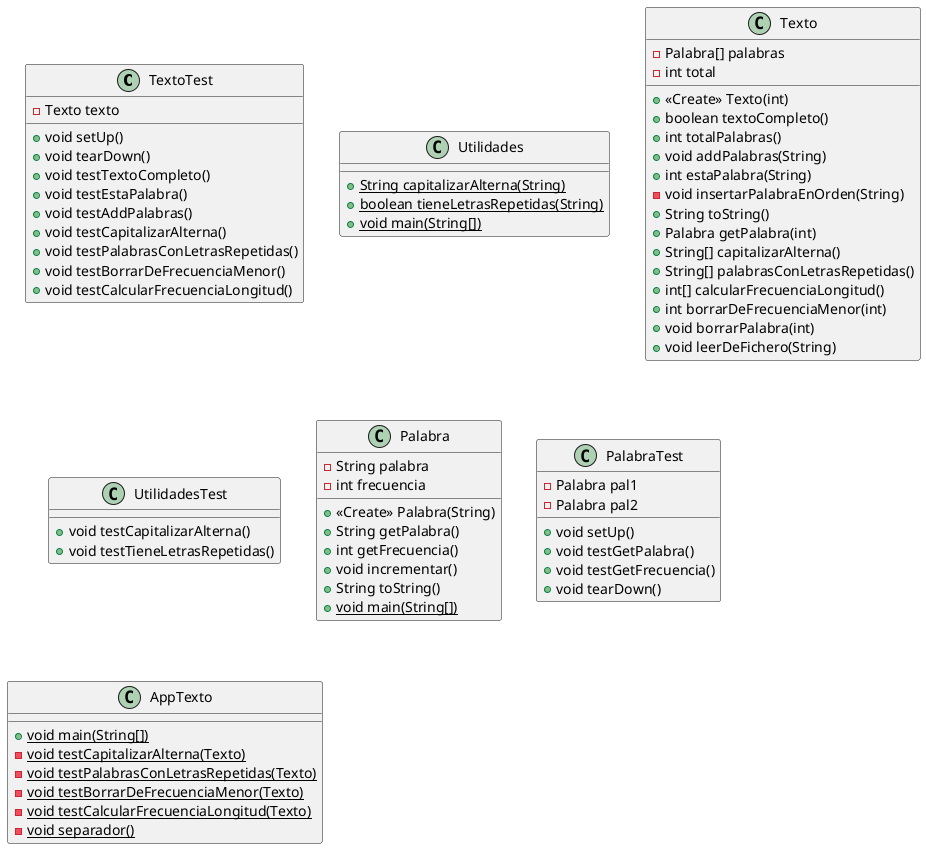 @startuml
class TextoTest {
- Texto texto
+ void setUp()
+ void tearDown()
+ void testTextoCompleto()
+ void testEstaPalabra()
+ void testAddPalabras()
+ void testCapitalizarAlterna()
+ void testPalabrasConLetrasRepetidas()
+ void testBorrarDeFrecuenciaMenor()
+ void testCalcularFrecuenciaLongitud()
}
class Utilidades {
+ {static} String capitalizarAlterna(String)
+ {static} boolean tieneLetrasRepetidas(String)
+ {static} void main(String[])
}
class Texto {
- Palabra[] palabras
- int total
+ <<Create>> Texto(int)
+ boolean textoCompleto()
+ int totalPalabras()
+ void addPalabras(String)
+ int estaPalabra(String)
- void insertarPalabraEnOrden(String)
+ String toString()
+ Palabra getPalabra(int)
+ String[] capitalizarAlterna()
+ String[] palabrasConLetrasRepetidas()
+ int[] calcularFrecuenciaLongitud()
+ int borrarDeFrecuenciaMenor(int)
+ void borrarPalabra(int)
+ void leerDeFichero(String)
}
class UtilidadesTest {
+ void testCapitalizarAlterna()
+ void testTieneLetrasRepetidas()
}
class Palabra {
- String palabra
- int frecuencia
+ <<Create>> Palabra(String)
+ String getPalabra()
+ int getFrecuencia()
+ void incrementar()
+ String toString()
+ {static} void main(String[])
}
class PalabraTest {
- Palabra pal1
- Palabra pal2
+ void setUp()
+ void testGetPalabra()
+ void testGetFrecuencia()
+ void tearDown()
}
class AppTexto {
+ {static} void main(String[])
- {static} void testCapitalizarAlterna(Texto)
- {static} void testPalabrasConLetrasRepetidas(Texto)
- {static} void testBorrarDeFrecuenciaMenor(Texto)
- {static} void testCalcularFrecuenciaLongitud(Texto)
- {static} void separador()
}
@enduml